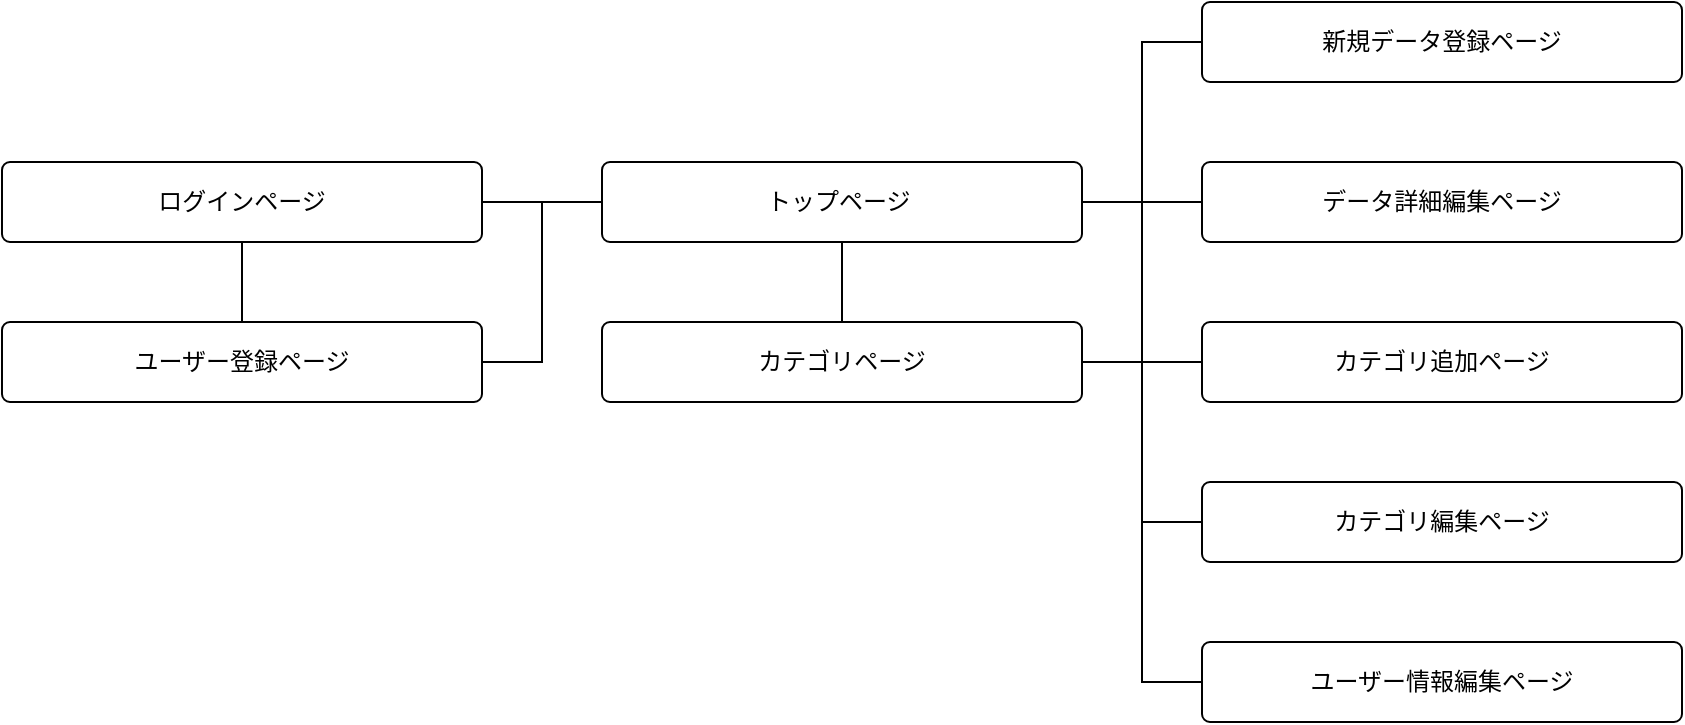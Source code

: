 <mxfile>
    <diagram id="8gE3_Nb-8TV1ea49Fvpl" name="ページ1">
        <mxGraphModel dx="2206" dy="1186" grid="1" gridSize="10" guides="1" tooltips="1" connect="1" arrows="0" fold="1" page="1" pageScale="1" pageWidth="827" pageHeight="1169" math="0" shadow="0">
            <root>
                <mxCell id="0"/>
                <mxCell id="1" parent="0"/>
                <mxCell id="29" style="edgeStyle=orthogonalEdgeStyle;rounded=0;jumpSize=6;html=1;exitX=1;exitY=0.5;exitDx=0;exitDy=0;entryX=0;entryY=0.5;entryDx=0;entryDy=0;endArrow=none;endFill=0;endSize=6;" edge="1" parent="1" source="2" target="4">
                    <mxGeometry relative="1" as="geometry"/>
                </mxCell>
                <mxCell id="35" style="edgeStyle=orthogonalEdgeStyle;rounded=0;jumpSize=6;html=1;exitX=0.5;exitY=1;exitDx=0;exitDy=0;entryX=0.5;entryY=0;entryDx=0;entryDy=0;endArrow=none;endFill=0;endSize=6;" edge="1" parent="1" source="2" target="34">
                    <mxGeometry relative="1" as="geometry"/>
                </mxCell>
                <mxCell id="2" value="トップページ&amp;nbsp;" style="rounded=1;arcSize=10;whiteSpace=wrap;html=1;align=center;" vertex="1" parent="1">
                    <mxGeometry x="320" y="580" width="240" height="40" as="geometry"/>
                </mxCell>
                <mxCell id="4" value="新規データ登録ページ" style="rounded=1;arcSize=10;whiteSpace=wrap;html=1;align=center;" vertex="1" parent="1">
                    <mxGeometry x="620" y="500" width="240" height="40" as="geometry"/>
                </mxCell>
                <mxCell id="30" style="edgeStyle=orthogonalEdgeStyle;rounded=0;jumpSize=6;html=1;exitX=0;exitY=0.5;exitDx=0;exitDy=0;endArrow=none;endFill=0;endSize=6;" edge="1" parent="1" source="5">
                    <mxGeometry relative="1" as="geometry">
                        <mxPoint x="560" y="600" as="targetPoint"/>
                    </mxGeometry>
                </mxCell>
                <mxCell id="5" value="データ詳細編集ページ" style="rounded=1;arcSize=10;whiteSpace=wrap;html=1;align=center;" vertex="1" parent="1">
                    <mxGeometry x="620" y="580" width="240" height="40" as="geometry"/>
                </mxCell>
                <mxCell id="31" style="edgeStyle=orthogonalEdgeStyle;rounded=0;jumpSize=6;html=1;exitX=0;exitY=0.5;exitDx=0;exitDy=0;endArrow=none;endFill=0;endSize=6;" edge="1" parent="1" source="6">
                    <mxGeometry relative="1" as="geometry">
                        <mxPoint x="560" y="600" as="targetPoint"/>
                        <Array as="points">
                            <mxPoint x="590" y="680"/>
                            <mxPoint x="590" y="600"/>
                        </Array>
                    </mxGeometry>
                </mxCell>
                <mxCell id="6" value="カテゴリ追加ページ" style="rounded=1;arcSize=10;whiteSpace=wrap;html=1;align=center;" vertex="1" parent="1">
                    <mxGeometry x="620" y="660" width="240" height="40" as="geometry"/>
                </mxCell>
                <mxCell id="32" style="edgeStyle=orthogonalEdgeStyle;rounded=0;jumpSize=6;html=1;exitX=0;exitY=0.5;exitDx=0;exitDy=0;endArrow=none;endFill=0;endSize=6;" edge="1" parent="1" source="7">
                    <mxGeometry relative="1" as="geometry">
                        <mxPoint x="560" y="600" as="targetPoint"/>
                        <Array as="points">
                            <mxPoint x="590" y="760"/>
                            <mxPoint x="590" y="600"/>
                        </Array>
                    </mxGeometry>
                </mxCell>
                <mxCell id="7" value="カテゴリ編集ページ" style="rounded=1;arcSize=10;whiteSpace=wrap;html=1;align=center;" vertex="1" parent="1">
                    <mxGeometry x="620" y="740" width="240" height="40" as="geometry"/>
                </mxCell>
                <mxCell id="24" style="edgeStyle=none;html=1;exitX=0.5;exitY=1;exitDx=0;exitDy=0;entryX=0.5;entryY=0;entryDx=0;entryDy=0;endArrow=none;endFill=0;" edge="1" parent="1" source="8" target="9">
                    <mxGeometry relative="1" as="geometry"/>
                </mxCell>
                <mxCell id="8" value="ログインページ&lt;span style=&quot;color: rgba(0 , 0 , 0 , 0) ; font-family: monospace ; font-size: 0px&quot;&gt;%3CmxGraphModel%3E%3Croot%3E%3CmxCell%20id%3D%220%22%2F%3E%3CmxCell%20id%3D%221%22%20parent%3D%220%22%2F%3E%3CmxCell%20id%3D%222%22%20value%3D%22%E6%96%B0%E8%A6%8F%E3%83%87%E3%83%BC%E3%82%BF%E7%99%BB%E9%8C%B2%E3%83%9A%E3%83%BC%E3%82%B8%22%20style%3D%22rounded%3D1%3BarcSize%3D10%3BwhiteSpace%3Dwrap%3Bhtml%3D1%3Balign%3Dcenter%3B%22%20vertex%3D%221%22%20parent%3D%221%22%3E%3CmxGeometry%20x%3D%22280%22%20y%3D%22500%22%20width%3D%22240%22%20height%3D%2240%22%20as%3D%22geometry%22%2F%3E%3C%2FmxCell%3E%3C%2Froot%3E%3C%2FmxGraphModel%3E&lt;/span&gt;" style="rounded=1;arcSize=10;whiteSpace=wrap;html=1;align=center;" vertex="1" parent="1">
                    <mxGeometry x="20" y="580" width="240" height="40" as="geometry"/>
                </mxCell>
                <mxCell id="26" style="edgeStyle=none;html=1;exitX=1;exitY=0.5;exitDx=0;exitDy=0;entryX=0;entryY=0.5;entryDx=0;entryDy=0;endArrow=none;endFill=0;" edge="1" parent="1" source="8" target="2">
                    <mxGeometry relative="1" as="geometry">
                        <Array as="points">
                            <mxPoint x="300" y="600"/>
                        </Array>
                    </mxGeometry>
                </mxCell>
                <mxCell id="28" style="edgeStyle=none;html=1;exitX=1;exitY=0.5;exitDx=0;exitDy=0;endArrow=none;endFill=0;jumpSize=6;endSize=6;rounded=0;" edge="1" parent="1" source="9">
                    <mxGeometry relative="1" as="geometry">
                        <mxPoint x="320" y="600" as="targetPoint"/>
                        <Array as="points">
                            <mxPoint x="290" y="680"/>
                            <mxPoint x="290" y="600"/>
                        </Array>
                    </mxGeometry>
                </mxCell>
                <mxCell id="9" value="ユーザー登録ページ" style="rounded=1;arcSize=10;whiteSpace=wrap;html=1;align=center;" vertex="1" parent="1">
                    <mxGeometry x="20" y="660" width="240" height="40" as="geometry"/>
                </mxCell>
                <mxCell id="33" style="edgeStyle=orthogonalEdgeStyle;rounded=0;jumpSize=6;html=1;exitX=0;exitY=0.5;exitDx=0;exitDy=0;entryX=1;entryY=0.5;entryDx=0;entryDy=0;endArrow=none;endFill=0;endSize=6;" edge="1" parent="1" source="10" target="2">
                    <mxGeometry relative="1" as="geometry"/>
                </mxCell>
                <mxCell id="10" value="ユーザー情報編集ページ" style="rounded=1;arcSize=10;whiteSpace=wrap;html=1;align=center;" vertex="1" parent="1">
                    <mxGeometry x="620" y="820" width="240" height="40" as="geometry"/>
                </mxCell>
                <mxCell id="36" style="edgeStyle=orthogonalEdgeStyle;rounded=0;jumpSize=6;html=1;exitX=1;exitY=0.5;exitDx=0;exitDy=0;endArrow=none;endFill=0;endSize=6;" edge="1" parent="1" source="34">
                    <mxGeometry relative="1" as="geometry">
                        <mxPoint x="590" y="680" as="targetPoint"/>
                    </mxGeometry>
                </mxCell>
                <mxCell id="34" value="カテゴリページ" style="rounded=1;arcSize=10;whiteSpace=wrap;html=1;align=center;" vertex="1" parent="1">
                    <mxGeometry x="320" y="660" width="240" height="40" as="geometry"/>
                </mxCell>
            </root>
        </mxGraphModel>
    </diagram>
</mxfile>